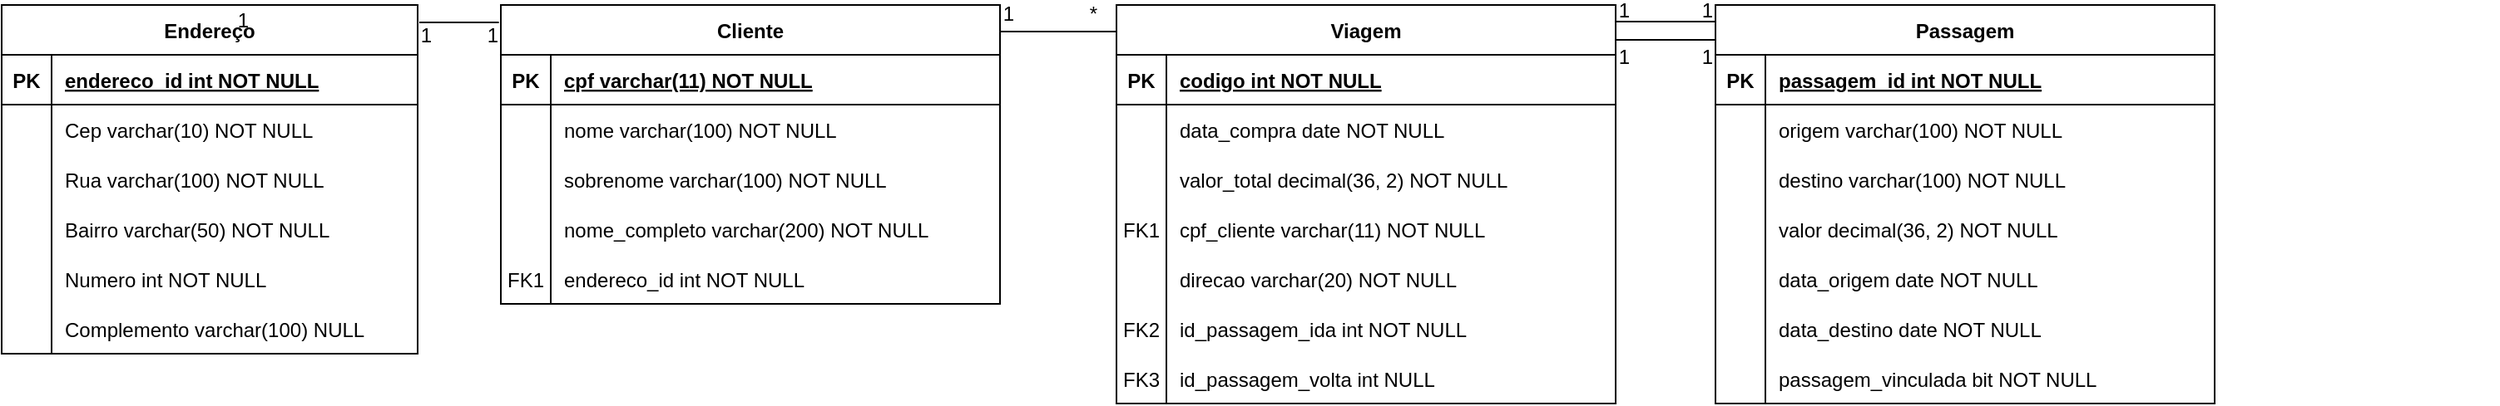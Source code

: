 <mxfile version="20.3.3" type="device"><diagram id="R2lEEEUBdFMjLlhIrx00" name="Page-1"><mxGraphModel dx="1695" dy="880" grid="1" gridSize="10" guides="1" tooltips="1" connect="1" arrows="1" fold="1" page="1" pageScale="1" pageWidth="850" pageHeight="1100" math="0" shadow="0" extFonts="Permanent Marker^https://fonts.googleapis.com/css?family=Permanent+Marker"><root><mxCell id="0"/><mxCell id="1" parent="0"/><mxCell id="BkWWQzrL0htjLLtZG8ua-108" value="" style="endArrow=none;html=1;rounded=0;" parent="1" edge="1"><mxGeometry width="50" height="50" relative="1" as="geometry"><mxPoint x="970" y="23" as="sourcePoint"/><mxPoint x="1040" y="23" as="targetPoint"/></mxGeometry></mxCell><mxCell id="C-vyLk0tnHw3VtMMgP7b-2" value="Cliente" style="shape=table;startSize=30;container=1;collapsible=1;childLayout=tableLayout;fixedRows=1;rowLines=0;fontStyle=1;align=center;resizeLast=1;" parent="1" vertex="1"><mxGeometry x="300" y="2" width="300" height="180" as="geometry"/></mxCell><mxCell id="C-vyLk0tnHw3VtMMgP7b-3" value="" style="shape=partialRectangle;collapsible=0;dropTarget=0;pointerEvents=0;fillColor=none;points=[[0,0.5],[1,0.5]];portConstraint=eastwest;top=0;left=0;right=0;bottom=1;" parent="C-vyLk0tnHw3VtMMgP7b-2" vertex="1"><mxGeometry y="30" width="300" height="30" as="geometry"/></mxCell><mxCell id="C-vyLk0tnHw3VtMMgP7b-4" value="PK" style="shape=partialRectangle;overflow=hidden;connectable=0;fillColor=none;top=0;left=0;bottom=0;right=0;fontStyle=1;" parent="C-vyLk0tnHw3VtMMgP7b-3" vertex="1"><mxGeometry width="30" height="30" as="geometry"><mxRectangle width="30" height="30" as="alternateBounds"/></mxGeometry></mxCell><mxCell id="C-vyLk0tnHw3VtMMgP7b-5" value="cpf varchar(11) NOT NULL " style="shape=partialRectangle;overflow=hidden;connectable=0;fillColor=none;top=0;left=0;bottom=0;right=0;align=left;spacingLeft=6;fontStyle=5;" parent="C-vyLk0tnHw3VtMMgP7b-3" vertex="1"><mxGeometry x="30" width="270" height="30" as="geometry"><mxRectangle width="270" height="30" as="alternateBounds"/></mxGeometry></mxCell><mxCell id="C-vyLk0tnHw3VtMMgP7b-6" value="" style="shape=partialRectangle;collapsible=0;dropTarget=0;pointerEvents=0;fillColor=none;points=[[0,0.5],[1,0.5]];portConstraint=eastwest;top=0;left=0;right=0;bottom=0;" parent="C-vyLk0tnHw3VtMMgP7b-2" vertex="1"><mxGeometry y="60" width="300" height="30" as="geometry"/></mxCell><mxCell id="C-vyLk0tnHw3VtMMgP7b-7" value="" style="shape=partialRectangle;overflow=hidden;connectable=0;fillColor=none;top=0;left=0;bottom=0;right=0;" parent="C-vyLk0tnHw3VtMMgP7b-6" vertex="1"><mxGeometry width="30" height="30" as="geometry"><mxRectangle width="30" height="30" as="alternateBounds"/></mxGeometry></mxCell><mxCell id="C-vyLk0tnHw3VtMMgP7b-8" value="nome varchar(100) NOT NULL" style="shape=partialRectangle;overflow=hidden;connectable=0;fillColor=none;top=0;left=0;bottom=0;right=0;align=left;spacingLeft=6;" parent="C-vyLk0tnHw3VtMMgP7b-6" vertex="1"><mxGeometry x="30" width="270" height="30" as="geometry"><mxRectangle width="270" height="30" as="alternateBounds"/></mxGeometry></mxCell><mxCell id="C-vyLk0tnHw3VtMMgP7b-9" value="" style="shape=partialRectangle;collapsible=0;dropTarget=0;pointerEvents=0;fillColor=none;points=[[0,0.5],[1,0.5]];portConstraint=eastwest;top=0;left=0;right=0;bottom=0;" parent="C-vyLk0tnHw3VtMMgP7b-2" vertex="1"><mxGeometry y="90" width="300" height="30" as="geometry"/></mxCell><mxCell id="C-vyLk0tnHw3VtMMgP7b-10" value="" style="shape=partialRectangle;overflow=hidden;connectable=0;fillColor=none;top=0;left=0;bottom=0;right=0;" parent="C-vyLk0tnHw3VtMMgP7b-9" vertex="1"><mxGeometry width="30" height="30" as="geometry"><mxRectangle width="30" height="30" as="alternateBounds"/></mxGeometry></mxCell><mxCell id="C-vyLk0tnHw3VtMMgP7b-11" value="sobrenome varchar(100) NOT NULL" style="shape=partialRectangle;overflow=hidden;connectable=0;fillColor=none;top=0;left=0;bottom=0;right=0;align=left;spacingLeft=6;" parent="C-vyLk0tnHw3VtMMgP7b-9" vertex="1"><mxGeometry x="30" width="270" height="30" as="geometry"><mxRectangle width="270" height="30" as="alternateBounds"/></mxGeometry></mxCell><mxCell id="BkWWQzrL0htjLLtZG8ua-31" value="" style="shape=partialRectangle;collapsible=0;dropTarget=0;pointerEvents=0;fillColor=none;points=[[0,0.5],[1,0.5]];portConstraint=eastwest;top=0;left=0;right=0;bottom=0;" parent="C-vyLk0tnHw3VtMMgP7b-2" vertex="1"><mxGeometry y="120" width="300" height="30" as="geometry"/></mxCell><mxCell id="BkWWQzrL0htjLLtZG8ua-32" value="" style="shape=partialRectangle;overflow=hidden;connectable=0;fillColor=none;top=0;left=0;bottom=0;right=0;" parent="BkWWQzrL0htjLLtZG8ua-31" vertex="1"><mxGeometry width="30" height="30" as="geometry"><mxRectangle width="30" height="30" as="alternateBounds"/></mxGeometry></mxCell><mxCell id="BkWWQzrL0htjLLtZG8ua-33" value="nome_completo varchar(200) NOT NULL" style="shape=partialRectangle;overflow=hidden;connectable=0;fillColor=none;top=0;left=0;bottom=0;right=0;align=left;spacingLeft=6;" parent="BkWWQzrL0htjLLtZG8ua-31" vertex="1"><mxGeometry x="30" width="270" height="30" as="geometry"><mxRectangle width="270" height="30" as="alternateBounds"/></mxGeometry></mxCell><mxCell id="BkWWQzrL0htjLLtZG8ua-28" value="" style="shape=partialRectangle;collapsible=0;dropTarget=0;pointerEvents=0;fillColor=none;points=[[0,0.5],[1,0.5]];portConstraint=eastwest;top=0;left=0;right=0;bottom=0;" parent="C-vyLk0tnHw3VtMMgP7b-2" vertex="1"><mxGeometry y="150" width="300" height="30" as="geometry"/></mxCell><mxCell id="BkWWQzrL0htjLLtZG8ua-29" value="FK1" style="shape=partialRectangle;overflow=hidden;connectable=0;fillColor=none;top=0;left=0;bottom=0;right=0;" parent="BkWWQzrL0htjLLtZG8ua-28" vertex="1"><mxGeometry width="30" height="30" as="geometry"><mxRectangle width="30" height="30" as="alternateBounds"/></mxGeometry></mxCell><mxCell id="BkWWQzrL0htjLLtZG8ua-30" value="endereco_id int NOT NULL" style="shape=partialRectangle;overflow=hidden;connectable=0;fillColor=none;top=0;left=0;bottom=0;right=0;align=left;spacingLeft=6;" parent="BkWWQzrL0htjLLtZG8ua-28" vertex="1"><mxGeometry x="30" width="270" height="30" as="geometry"><mxRectangle width="270" height="30" as="alternateBounds"/></mxGeometry></mxCell><mxCell id="C-vyLk0tnHw3VtMMgP7b-23" value="Endereço" style="shape=table;startSize=30;container=1;collapsible=1;childLayout=tableLayout;fixedRows=1;rowLines=0;fontStyle=1;align=center;resizeLast=1;" parent="1" vertex="1"><mxGeometry y="2" width="250" height="210" as="geometry"/></mxCell><mxCell id="C-vyLk0tnHw3VtMMgP7b-24" value="" style="shape=partialRectangle;collapsible=0;dropTarget=0;pointerEvents=0;fillColor=none;points=[[0,0.5],[1,0.5]];portConstraint=eastwest;top=0;left=0;right=0;bottom=1;" parent="C-vyLk0tnHw3VtMMgP7b-23" vertex="1"><mxGeometry y="30" width="250" height="30" as="geometry"/></mxCell><mxCell id="C-vyLk0tnHw3VtMMgP7b-25" value="PK" style="shape=partialRectangle;overflow=hidden;connectable=0;fillColor=none;top=0;left=0;bottom=0;right=0;fontStyle=1;" parent="C-vyLk0tnHw3VtMMgP7b-24" vertex="1"><mxGeometry width="30" height="30" as="geometry"><mxRectangle width="30" height="30" as="alternateBounds"/></mxGeometry></mxCell><mxCell id="C-vyLk0tnHw3VtMMgP7b-26" value="endereco_id int NOT NULL " style="shape=partialRectangle;overflow=hidden;connectable=0;fillColor=none;top=0;left=0;bottom=0;right=0;align=left;spacingLeft=6;fontStyle=5;" parent="C-vyLk0tnHw3VtMMgP7b-24" vertex="1"><mxGeometry x="30" width="220" height="30" as="geometry"><mxRectangle width="220" height="30" as="alternateBounds"/></mxGeometry></mxCell><mxCell id="C-vyLk0tnHw3VtMMgP7b-27" value="" style="shape=partialRectangle;collapsible=0;dropTarget=0;pointerEvents=0;fillColor=none;points=[[0,0.5],[1,0.5]];portConstraint=eastwest;top=0;left=0;right=0;bottom=0;" parent="C-vyLk0tnHw3VtMMgP7b-23" vertex="1"><mxGeometry y="60" width="250" height="30" as="geometry"/></mxCell><mxCell id="C-vyLk0tnHw3VtMMgP7b-28" value="" style="shape=partialRectangle;overflow=hidden;connectable=0;fillColor=none;top=0;left=0;bottom=0;right=0;" parent="C-vyLk0tnHw3VtMMgP7b-27" vertex="1"><mxGeometry width="30" height="30" as="geometry"><mxRectangle width="30" height="30" as="alternateBounds"/></mxGeometry></mxCell><mxCell id="C-vyLk0tnHw3VtMMgP7b-29" value="Cep varchar(10) NOT NULL" style="shape=partialRectangle;overflow=hidden;connectable=0;fillColor=none;top=0;left=0;bottom=0;right=0;align=left;spacingLeft=6;" parent="C-vyLk0tnHw3VtMMgP7b-27" vertex="1"><mxGeometry x="30" width="220" height="30" as="geometry"><mxRectangle width="220" height="30" as="alternateBounds"/></mxGeometry></mxCell><mxCell id="BkWWQzrL0htjLLtZG8ua-1" value="" style="shape=partialRectangle;collapsible=0;dropTarget=0;pointerEvents=0;fillColor=none;points=[[0,0.5],[1,0.5]];portConstraint=eastwest;top=0;left=0;right=0;bottom=0;" parent="C-vyLk0tnHw3VtMMgP7b-23" vertex="1"><mxGeometry y="90" width="250" height="30" as="geometry"/></mxCell><mxCell id="BkWWQzrL0htjLLtZG8ua-2" value="" style="shape=partialRectangle;overflow=hidden;connectable=0;fillColor=none;top=0;left=0;bottom=0;right=0;" parent="BkWWQzrL0htjLLtZG8ua-1" vertex="1"><mxGeometry width="30" height="30" as="geometry"><mxRectangle width="30" height="30" as="alternateBounds"/></mxGeometry></mxCell><mxCell id="BkWWQzrL0htjLLtZG8ua-3" value="Rua varchar(100) NOT NULL" style="shape=partialRectangle;overflow=hidden;connectable=0;fillColor=none;top=0;left=0;bottom=0;right=0;align=left;spacingLeft=6;" parent="BkWWQzrL0htjLLtZG8ua-1" vertex="1"><mxGeometry x="30" width="220" height="30" as="geometry"><mxRectangle width="220" height="30" as="alternateBounds"/></mxGeometry></mxCell><mxCell id="BkWWQzrL0htjLLtZG8ua-4" value="" style="shape=partialRectangle;collapsible=0;dropTarget=0;pointerEvents=0;fillColor=none;points=[[0,0.5],[1,0.5]];portConstraint=eastwest;top=0;left=0;right=0;bottom=0;" parent="C-vyLk0tnHw3VtMMgP7b-23" vertex="1"><mxGeometry y="120" width="250" height="30" as="geometry"/></mxCell><mxCell id="BkWWQzrL0htjLLtZG8ua-5" value="" style="shape=partialRectangle;overflow=hidden;connectable=0;fillColor=none;top=0;left=0;bottom=0;right=0;" parent="BkWWQzrL0htjLLtZG8ua-4" vertex="1"><mxGeometry width="30" height="30" as="geometry"><mxRectangle width="30" height="30" as="alternateBounds"/></mxGeometry></mxCell><mxCell id="BkWWQzrL0htjLLtZG8ua-6" value="Bairro varchar(50) NOT NULL" style="shape=partialRectangle;overflow=hidden;connectable=0;fillColor=none;top=0;left=0;bottom=0;right=0;align=left;spacingLeft=6;" parent="BkWWQzrL0htjLLtZG8ua-4" vertex="1"><mxGeometry x="30" width="220" height="30" as="geometry"><mxRectangle width="220" height="30" as="alternateBounds"/></mxGeometry></mxCell><mxCell id="BkWWQzrL0htjLLtZG8ua-7" value="" style="shape=partialRectangle;collapsible=0;dropTarget=0;pointerEvents=0;fillColor=none;points=[[0,0.5],[1,0.5]];portConstraint=eastwest;top=0;left=0;right=0;bottom=0;" parent="C-vyLk0tnHw3VtMMgP7b-23" vertex="1"><mxGeometry y="150" width="250" height="30" as="geometry"/></mxCell><mxCell id="BkWWQzrL0htjLLtZG8ua-8" value="" style="shape=partialRectangle;overflow=hidden;connectable=0;fillColor=none;top=0;left=0;bottom=0;right=0;" parent="BkWWQzrL0htjLLtZG8ua-7" vertex="1"><mxGeometry width="30" height="30" as="geometry"><mxRectangle width="30" height="30" as="alternateBounds"/></mxGeometry></mxCell><mxCell id="BkWWQzrL0htjLLtZG8ua-9" value="Numero int NOT NULL" style="shape=partialRectangle;overflow=hidden;connectable=0;fillColor=none;top=0;left=0;bottom=0;right=0;align=left;spacingLeft=6;" parent="BkWWQzrL0htjLLtZG8ua-7" vertex="1"><mxGeometry x="30" width="220" height="30" as="geometry"><mxRectangle width="220" height="30" as="alternateBounds"/></mxGeometry></mxCell><mxCell id="BkWWQzrL0htjLLtZG8ua-10" value="" style="shape=partialRectangle;collapsible=0;dropTarget=0;pointerEvents=0;fillColor=none;points=[[0,0.5],[1,0.5]];portConstraint=eastwest;top=0;left=0;right=0;bottom=0;" parent="C-vyLk0tnHw3VtMMgP7b-23" vertex="1"><mxGeometry y="180" width="250" height="30" as="geometry"/></mxCell><mxCell id="BkWWQzrL0htjLLtZG8ua-11" value="" style="shape=partialRectangle;overflow=hidden;connectable=0;fillColor=none;top=0;left=0;bottom=0;right=0;" parent="BkWWQzrL0htjLLtZG8ua-10" vertex="1"><mxGeometry width="30" height="30" as="geometry"><mxRectangle width="30" height="30" as="alternateBounds"/></mxGeometry></mxCell><mxCell id="BkWWQzrL0htjLLtZG8ua-12" value="Complemento varchar(100) NULL" style="shape=partialRectangle;overflow=hidden;connectable=0;fillColor=none;top=0;left=0;bottom=0;right=0;align=left;spacingLeft=6;" parent="BkWWQzrL0htjLLtZG8ua-10" vertex="1"><mxGeometry x="30" width="220" height="30" as="geometry"><mxRectangle width="220" height="30" as="alternateBounds"/></mxGeometry></mxCell><mxCell id="BkWWQzrL0htjLLtZG8ua-61" value="Viagem" style="shape=table;startSize=30;container=1;collapsible=1;childLayout=tableLayout;fixedRows=1;rowLines=0;fontStyle=1;align=center;resizeLast=1;" parent="1" vertex="1"><mxGeometry x="670" y="2" width="300" height="240" as="geometry"/></mxCell><mxCell id="BkWWQzrL0htjLLtZG8ua-62" value="" style="shape=partialRectangle;collapsible=0;dropTarget=0;pointerEvents=0;fillColor=none;points=[[0,0.5],[1,0.5]];portConstraint=eastwest;top=0;left=0;right=0;bottom=1;" parent="BkWWQzrL0htjLLtZG8ua-61" vertex="1"><mxGeometry y="30" width="300" height="30" as="geometry"/></mxCell><mxCell id="BkWWQzrL0htjLLtZG8ua-63" value="PK" style="shape=partialRectangle;overflow=hidden;connectable=0;fillColor=none;top=0;left=0;bottom=0;right=0;fontStyle=1;" parent="BkWWQzrL0htjLLtZG8ua-62" vertex="1"><mxGeometry width="30" height="30" as="geometry"><mxRectangle width="30" height="30" as="alternateBounds"/></mxGeometry></mxCell><mxCell id="BkWWQzrL0htjLLtZG8ua-64" value="codigo int NOT NULL " style="shape=partialRectangle;overflow=hidden;connectable=0;fillColor=none;top=0;left=0;bottom=0;right=0;align=left;spacingLeft=6;fontStyle=5;" parent="BkWWQzrL0htjLLtZG8ua-62" vertex="1"><mxGeometry x="30" width="270" height="30" as="geometry"><mxRectangle width="270" height="30" as="alternateBounds"/></mxGeometry></mxCell><mxCell id="BkWWQzrL0htjLLtZG8ua-74" value="" style="shape=partialRectangle;collapsible=0;dropTarget=0;pointerEvents=0;fillColor=none;points=[[0,0.5],[1,0.5]];portConstraint=eastwest;top=0;left=0;right=0;bottom=0;" parent="BkWWQzrL0htjLLtZG8ua-61" vertex="1"><mxGeometry y="60" width="300" height="30" as="geometry"/></mxCell><mxCell id="BkWWQzrL0htjLLtZG8ua-75" value="" style="shape=partialRectangle;overflow=hidden;connectable=0;fillColor=none;top=0;left=0;bottom=0;right=0;" parent="BkWWQzrL0htjLLtZG8ua-74" vertex="1"><mxGeometry width="30" height="30" as="geometry"><mxRectangle width="30" height="30" as="alternateBounds"/></mxGeometry></mxCell><mxCell id="BkWWQzrL0htjLLtZG8ua-76" value="data_compra date NOT NULL" style="shape=partialRectangle;overflow=hidden;connectable=0;fillColor=none;top=0;left=0;bottom=0;right=0;align=left;spacingLeft=6;" parent="BkWWQzrL0htjLLtZG8ua-74" vertex="1"><mxGeometry x="30" width="270" height="30" as="geometry"><mxRectangle width="270" height="30" as="alternateBounds"/></mxGeometry></mxCell><mxCell id="BkWWQzrL0htjLLtZG8ua-71" value="" style="shape=partialRectangle;collapsible=0;dropTarget=0;pointerEvents=0;fillColor=none;points=[[0,0.5],[1,0.5]];portConstraint=eastwest;top=0;left=0;right=0;bottom=0;" parent="BkWWQzrL0htjLLtZG8ua-61" vertex="1"><mxGeometry y="90" width="300" height="30" as="geometry"/></mxCell><mxCell id="BkWWQzrL0htjLLtZG8ua-72" value="" style="shape=partialRectangle;overflow=hidden;connectable=0;fillColor=none;top=0;left=0;bottom=0;right=0;" parent="BkWWQzrL0htjLLtZG8ua-71" vertex="1"><mxGeometry width="30" height="30" as="geometry"><mxRectangle width="30" height="30" as="alternateBounds"/></mxGeometry></mxCell><mxCell id="BkWWQzrL0htjLLtZG8ua-73" value="valor_total decimal(36, 2) NOT NULL" style="shape=partialRectangle;overflow=hidden;connectable=0;fillColor=none;top=0;left=0;bottom=0;right=0;align=left;spacingLeft=6;" parent="BkWWQzrL0htjLLtZG8ua-71" vertex="1"><mxGeometry x="30" width="270" height="30" as="geometry"><mxRectangle width="270" height="30" as="alternateBounds"/></mxGeometry></mxCell><mxCell id="BkWWQzrL0htjLLtZG8ua-68" value="" style="shape=partialRectangle;collapsible=0;dropTarget=0;pointerEvents=0;fillColor=none;points=[[0,0.5],[1,0.5]];portConstraint=eastwest;top=0;left=0;right=0;bottom=0;" parent="BkWWQzrL0htjLLtZG8ua-61" vertex="1"><mxGeometry y="120" width="300" height="30" as="geometry"/></mxCell><mxCell id="BkWWQzrL0htjLLtZG8ua-69" value="FK1" style="shape=partialRectangle;overflow=hidden;connectable=0;fillColor=none;top=0;left=0;bottom=0;right=0;" parent="BkWWQzrL0htjLLtZG8ua-68" vertex="1"><mxGeometry width="30" height="30" as="geometry"><mxRectangle width="30" height="30" as="alternateBounds"/></mxGeometry></mxCell><mxCell id="BkWWQzrL0htjLLtZG8ua-70" value="cpf_cliente varchar(11) NOT NULL" style="shape=partialRectangle;overflow=hidden;connectable=0;fillColor=none;top=0;left=0;bottom=0;right=0;align=left;spacingLeft=6;" parent="BkWWQzrL0htjLLtZG8ua-68" vertex="1"><mxGeometry x="30" width="270" height="30" as="geometry"><mxRectangle width="270" height="30" as="alternateBounds"/></mxGeometry></mxCell><mxCell id="BkWWQzrL0htjLLtZG8ua-77" value="" style="shape=partialRectangle;collapsible=0;dropTarget=0;pointerEvents=0;fillColor=none;points=[[0,0.5],[1,0.5]];portConstraint=eastwest;top=0;left=0;right=0;bottom=0;" parent="BkWWQzrL0htjLLtZG8ua-61" vertex="1"><mxGeometry y="150" width="300" height="30" as="geometry"/></mxCell><mxCell id="BkWWQzrL0htjLLtZG8ua-78" value="" style="shape=partialRectangle;overflow=hidden;connectable=0;fillColor=none;top=0;left=0;bottom=0;right=0;" parent="BkWWQzrL0htjLLtZG8ua-77" vertex="1"><mxGeometry width="30" height="30" as="geometry"><mxRectangle width="30" height="30" as="alternateBounds"/></mxGeometry></mxCell><mxCell id="BkWWQzrL0htjLLtZG8ua-79" value="direcao varchar(20) NOT NULL" style="shape=partialRectangle;overflow=hidden;connectable=0;fillColor=none;top=0;left=0;bottom=0;right=0;align=left;spacingLeft=6;" parent="BkWWQzrL0htjLLtZG8ua-77" vertex="1"><mxGeometry x="30" width="270" height="30" as="geometry"><mxRectangle width="270" height="30" as="alternateBounds"/></mxGeometry></mxCell><mxCell id="BkWWQzrL0htjLLtZG8ua-98" value="" style="shape=partialRectangle;collapsible=0;dropTarget=0;pointerEvents=0;fillColor=none;points=[[0,0.5],[1,0.5]];portConstraint=eastwest;top=0;left=0;right=0;bottom=0;" parent="BkWWQzrL0htjLLtZG8ua-61" vertex="1"><mxGeometry y="180" width="300" height="30" as="geometry"/></mxCell><mxCell id="BkWWQzrL0htjLLtZG8ua-99" value="FK2" style="shape=partialRectangle;overflow=hidden;connectable=0;fillColor=none;top=0;left=0;bottom=0;right=0;" parent="BkWWQzrL0htjLLtZG8ua-98" vertex="1"><mxGeometry width="30" height="30" as="geometry"><mxRectangle width="30" height="30" as="alternateBounds"/></mxGeometry></mxCell><mxCell id="BkWWQzrL0htjLLtZG8ua-100" value="id_passagem_ida int NOT NULL" style="shape=partialRectangle;overflow=hidden;connectable=0;fillColor=none;top=0;left=0;bottom=0;right=0;align=left;spacingLeft=6;" parent="BkWWQzrL0htjLLtZG8ua-98" vertex="1"><mxGeometry x="30" width="270" height="30" as="geometry"><mxRectangle width="270" height="30" as="alternateBounds"/></mxGeometry></mxCell><mxCell id="BkWWQzrL0htjLLtZG8ua-101" value="" style="shape=partialRectangle;collapsible=0;dropTarget=0;pointerEvents=0;fillColor=none;points=[[0,0.5],[1,0.5]];portConstraint=eastwest;top=0;left=0;right=0;bottom=0;" parent="BkWWQzrL0htjLLtZG8ua-61" vertex="1"><mxGeometry y="210" width="300" height="30" as="geometry"/></mxCell><mxCell id="BkWWQzrL0htjLLtZG8ua-102" value="FK3" style="shape=partialRectangle;overflow=hidden;connectable=0;fillColor=none;top=0;left=0;bottom=0;right=0;" parent="BkWWQzrL0htjLLtZG8ua-101" vertex="1"><mxGeometry width="30" height="30" as="geometry"><mxRectangle width="30" height="30" as="alternateBounds"/></mxGeometry></mxCell><mxCell id="BkWWQzrL0htjLLtZG8ua-103" value="id_passagem_volta int NULL" style="shape=partialRectangle;overflow=hidden;connectable=0;fillColor=none;top=0;left=0;bottom=0;right=0;align=left;spacingLeft=6;" parent="BkWWQzrL0htjLLtZG8ua-101" vertex="1"><mxGeometry x="30" width="270" height="30" as="geometry"><mxRectangle width="270" height="30" as="alternateBounds"/></mxGeometry></mxCell><mxCell id="BkWWQzrL0htjLLtZG8ua-104" value="" style="endArrow=none;html=1;rounded=0;exitX=1.004;exitY=0.05;exitDx=0;exitDy=0;exitPerimeter=0;entryX=-0.004;entryY=0.058;entryDx=0;entryDy=0;entryPerimeter=0;" parent="1" source="C-vyLk0tnHw3VtMMgP7b-23" target="C-vyLk0tnHw3VtMMgP7b-2" edge="1"><mxGeometry width="50" height="50" relative="1" as="geometry"><mxPoint x="470" y="292" as="sourcePoint"/><mxPoint x="520" y="242" as="targetPoint"/></mxGeometry></mxCell><mxCell id="BkWWQzrL0htjLLtZG8ua-106" value="" style="endArrow=none;html=1;rounded=0;" parent="1" edge="1"><mxGeometry width="50" height="50" relative="1" as="geometry"><mxPoint x="600" y="18" as="sourcePoint"/><mxPoint x="670" y="18" as="targetPoint"/></mxGeometry></mxCell><mxCell id="BkWWQzrL0htjLLtZG8ua-107" value="" style="endArrow=none;html=1;rounded=0;" parent="1" edge="1"><mxGeometry width="50" height="50" relative="1" as="geometry"><mxPoint x="970" y="12" as="sourcePoint"/><mxPoint x="1040" y="12" as="targetPoint"/></mxGeometry></mxCell><mxCell id="BkWWQzrL0htjLLtZG8ua-42" value="Passagem" style="shape=table;startSize=30;container=1;collapsible=1;childLayout=tableLayout;fixedRows=1;rowLines=0;fontStyle=1;align=center;resizeLast=1;" parent="1" vertex="1"><mxGeometry x="1030" y="2" width="300" height="240" as="geometry"/></mxCell><mxCell id="BkWWQzrL0htjLLtZG8ua-43" value="" style="shape=partialRectangle;collapsible=0;dropTarget=0;pointerEvents=0;fillColor=none;points=[[0,0.5],[1,0.5]];portConstraint=eastwest;top=0;left=0;right=0;bottom=1;" parent="BkWWQzrL0htjLLtZG8ua-42" vertex="1"><mxGeometry y="30" width="300" height="30" as="geometry"/></mxCell><mxCell id="BkWWQzrL0htjLLtZG8ua-44" value="PK" style="shape=partialRectangle;overflow=hidden;connectable=0;fillColor=none;top=0;left=0;bottom=0;right=0;fontStyle=1;" parent="BkWWQzrL0htjLLtZG8ua-43" vertex="1"><mxGeometry width="30" height="30" as="geometry"><mxRectangle width="30" height="30" as="alternateBounds"/></mxGeometry></mxCell><mxCell id="BkWWQzrL0htjLLtZG8ua-45" value="passagem_id int NOT NULL " style="shape=partialRectangle;overflow=hidden;connectable=0;fillColor=none;top=0;left=0;bottom=0;right=0;align=left;spacingLeft=6;fontStyle=5;" parent="BkWWQzrL0htjLLtZG8ua-43" vertex="1"><mxGeometry x="30" width="270" height="30" as="geometry"><mxRectangle width="270" height="30" as="alternateBounds"/></mxGeometry></mxCell><mxCell id="BkWWQzrL0htjLLtZG8ua-46" value="" style="shape=partialRectangle;collapsible=0;dropTarget=0;pointerEvents=0;fillColor=none;points=[[0,0.5],[1,0.5]];portConstraint=eastwest;top=0;left=0;right=0;bottom=0;" parent="BkWWQzrL0htjLLtZG8ua-42" vertex="1"><mxGeometry y="60" width="300" height="30" as="geometry"/></mxCell><mxCell id="BkWWQzrL0htjLLtZG8ua-47" value="" style="shape=partialRectangle;overflow=hidden;connectable=0;fillColor=none;top=0;left=0;bottom=0;right=0;" parent="BkWWQzrL0htjLLtZG8ua-46" vertex="1"><mxGeometry width="30" height="30" as="geometry"><mxRectangle width="30" height="30" as="alternateBounds"/></mxGeometry></mxCell><mxCell id="BkWWQzrL0htjLLtZG8ua-48" value="origem varchar(100) NOT NULL" style="shape=partialRectangle;overflow=hidden;connectable=0;fillColor=none;top=0;left=0;bottom=0;right=0;align=left;spacingLeft=6;" parent="BkWWQzrL0htjLLtZG8ua-46" vertex="1"><mxGeometry x="30" width="270" height="30" as="geometry"><mxRectangle width="270" height="30" as="alternateBounds"/></mxGeometry></mxCell><mxCell id="BkWWQzrL0htjLLtZG8ua-49" value="" style="shape=partialRectangle;collapsible=0;dropTarget=0;pointerEvents=0;fillColor=none;points=[[0,0.5],[1,0.5]];portConstraint=eastwest;top=0;left=0;right=0;bottom=0;" parent="BkWWQzrL0htjLLtZG8ua-42" vertex="1"><mxGeometry y="90" width="300" height="30" as="geometry"/></mxCell><mxCell id="BkWWQzrL0htjLLtZG8ua-50" value="" style="shape=partialRectangle;overflow=hidden;connectable=0;fillColor=none;top=0;left=0;bottom=0;right=0;" parent="BkWWQzrL0htjLLtZG8ua-49" vertex="1"><mxGeometry width="30" height="30" as="geometry"><mxRectangle width="30" height="30" as="alternateBounds"/></mxGeometry></mxCell><mxCell id="BkWWQzrL0htjLLtZG8ua-51" value="destino varchar(100) NOT NULL" style="shape=partialRectangle;overflow=hidden;connectable=0;fillColor=none;top=0;left=0;bottom=0;right=0;align=left;spacingLeft=6;" parent="BkWWQzrL0htjLLtZG8ua-49" vertex="1"><mxGeometry x="30" width="270" height="30" as="geometry"><mxRectangle width="270" height="30" as="alternateBounds"/></mxGeometry></mxCell><mxCell id="BkWWQzrL0htjLLtZG8ua-52" value="" style="shape=partialRectangle;collapsible=0;dropTarget=0;pointerEvents=0;fillColor=none;points=[[0,0.5],[1,0.5]];portConstraint=eastwest;top=0;left=0;right=0;bottom=0;" parent="BkWWQzrL0htjLLtZG8ua-42" vertex="1"><mxGeometry y="120" width="300" height="30" as="geometry"/></mxCell><mxCell id="BkWWQzrL0htjLLtZG8ua-53" value="" style="shape=partialRectangle;overflow=hidden;connectable=0;fillColor=none;top=0;left=0;bottom=0;right=0;" parent="BkWWQzrL0htjLLtZG8ua-52" vertex="1"><mxGeometry width="30" height="30" as="geometry"><mxRectangle width="30" height="30" as="alternateBounds"/></mxGeometry></mxCell><mxCell id="BkWWQzrL0htjLLtZG8ua-54" value="valor decimal(36, 2) NOT NULL" style="shape=partialRectangle;overflow=hidden;connectable=0;fillColor=none;top=0;left=0;bottom=0;right=0;align=left;spacingLeft=6;" parent="BkWWQzrL0htjLLtZG8ua-52" vertex="1"><mxGeometry x="30" width="270" height="30" as="geometry"><mxRectangle width="270" height="30" as="alternateBounds"/></mxGeometry></mxCell><mxCell id="BkWWQzrL0htjLLtZG8ua-55" value="" style="shape=partialRectangle;collapsible=0;dropTarget=0;pointerEvents=0;fillColor=none;points=[[0,0.5],[1,0.5]];portConstraint=eastwest;top=0;left=0;right=0;bottom=0;" parent="BkWWQzrL0htjLLtZG8ua-42" vertex="1"><mxGeometry y="150" width="300" height="30" as="geometry"/></mxCell><mxCell id="BkWWQzrL0htjLLtZG8ua-56" value="" style="shape=partialRectangle;overflow=hidden;connectable=0;fillColor=none;top=0;left=0;bottom=0;right=0;" parent="BkWWQzrL0htjLLtZG8ua-55" vertex="1"><mxGeometry width="30" height="30" as="geometry"><mxRectangle width="30" height="30" as="alternateBounds"/></mxGeometry></mxCell><mxCell id="BkWWQzrL0htjLLtZG8ua-57" value="data_origem date NOT NULL" style="shape=partialRectangle;overflow=hidden;connectable=0;fillColor=none;top=0;left=0;bottom=0;right=0;align=left;spacingLeft=6;" parent="BkWWQzrL0htjLLtZG8ua-55" vertex="1"><mxGeometry x="30" width="270" height="30" as="geometry"><mxRectangle width="270" height="30" as="alternateBounds"/></mxGeometry></mxCell><mxCell id="BkWWQzrL0htjLLtZG8ua-58" value="" style="shape=partialRectangle;collapsible=0;dropTarget=0;pointerEvents=0;fillColor=none;points=[[0,0.5],[1,0.5]];portConstraint=eastwest;top=0;left=0;right=0;bottom=0;" parent="BkWWQzrL0htjLLtZG8ua-42" vertex="1"><mxGeometry y="180" width="300" height="30" as="geometry"/></mxCell><mxCell id="BkWWQzrL0htjLLtZG8ua-59" value="" style="shape=partialRectangle;overflow=hidden;connectable=0;fillColor=none;top=0;left=0;bottom=0;right=0;" parent="BkWWQzrL0htjLLtZG8ua-58" vertex="1"><mxGeometry width="30" height="30" as="geometry"><mxRectangle width="30" height="30" as="alternateBounds"/></mxGeometry></mxCell><mxCell id="BkWWQzrL0htjLLtZG8ua-60" value="data_destino date NOT NULL" style="shape=partialRectangle;overflow=hidden;connectable=0;fillColor=none;top=0;left=0;bottom=0;right=0;align=left;spacingLeft=6;" parent="BkWWQzrL0htjLLtZG8ua-58" vertex="1"><mxGeometry x="30" width="270" height="30" as="geometry"><mxRectangle width="270" height="30" as="alternateBounds"/></mxGeometry></mxCell><mxCell id="BoZVclgmg4sk0XF_atoU-1" value="" style="shape=partialRectangle;collapsible=0;dropTarget=0;pointerEvents=0;fillColor=none;points=[[0,0.5],[1,0.5]];portConstraint=eastwest;top=0;left=0;right=0;bottom=0;" vertex="1" parent="BkWWQzrL0htjLLtZG8ua-42"><mxGeometry y="210" width="300" height="30" as="geometry"/></mxCell><mxCell id="BoZVclgmg4sk0XF_atoU-2" value="" style="shape=partialRectangle;overflow=hidden;connectable=0;fillColor=none;top=0;left=0;bottom=0;right=0;" vertex="1" parent="BoZVclgmg4sk0XF_atoU-1"><mxGeometry width="30" height="30" as="geometry"><mxRectangle width="30" height="30" as="alternateBounds"/></mxGeometry></mxCell><mxCell id="BoZVclgmg4sk0XF_atoU-3" value="passagem_vinculada bit NOT NULL" style="shape=partialRectangle;overflow=hidden;connectable=0;fillColor=none;top=0;left=0;bottom=0;right=0;align=left;spacingLeft=6;" vertex="1" parent="BoZVclgmg4sk0XF_atoU-1"><mxGeometry x="30" width="270" height="30" as="geometry"><mxRectangle width="270" height="30" as="alternateBounds"/></mxGeometry></mxCell><mxCell id="BkWWQzrL0htjLLtZG8ua-109" value="1" style="resizable=0;align=right;verticalAlign=bottom;labelBackgroundColor=none;fontSize=12;" parent="1" connectable="0" vertex="1"><mxGeometry x="940" y="79" as="geometry"><mxPoint x="-790" y="-59" as="offset"/></mxGeometry></mxCell><mxCell id="BkWWQzrL0htjLLtZG8ua-112" value="1" style="resizable=0;align=right;verticalAlign=bottom;labelBackgroundColor=none;fontSize=12;" parent="1" connectable="0" vertex="1"><mxGeometry x="1080" y="79" as="geometry"><mxPoint x="-470" y="-63" as="offset"/></mxGeometry></mxCell><mxCell id="BkWWQzrL0htjLLtZG8ua-113" value="1" style="resizable=0;align=right;verticalAlign=bottom;labelBackgroundColor=none;fontSize=12;" parent="1" connectable="0" vertex="1"><mxGeometry x="730" y="92" as="geometry"><mxPoint x="-470" y="-63" as="offset"/></mxGeometry></mxCell><mxCell id="BkWWQzrL0htjLLtZG8ua-114" value="1" style="resizable=0;align=right;verticalAlign=bottom;labelBackgroundColor=none;fontSize=12;" parent="1" connectable="0" vertex="1"><mxGeometry x="770" y="92" as="geometry"><mxPoint x="-470" y="-63" as="offset"/></mxGeometry></mxCell><mxCell id="BkWWQzrL0htjLLtZG8ua-115" value="*" style="resizable=0;align=right;verticalAlign=bottom;labelBackgroundColor=none;fontSize=12;" parent="1" connectable="0" vertex="1"><mxGeometry x="1130" y="79" as="geometry"><mxPoint x="-470" y="-63" as="offset"/></mxGeometry></mxCell><mxCell id="BkWWQzrL0htjLLtZG8ua-116" value="1" style="resizable=0;align=right;verticalAlign=bottom;labelBackgroundColor=none;fontSize=12;" parent="1" connectable="0" vertex="1"><mxGeometry x="1450" y="77" as="geometry"><mxPoint x="-470" y="-63" as="offset"/></mxGeometry></mxCell><mxCell id="BkWWQzrL0htjLLtZG8ua-117" value="1" style="resizable=0;align=right;verticalAlign=bottom;labelBackgroundColor=none;fontSize=12;" parent="1" connectable="0" vertex="1"><mxGeometry x="1500" y="77" as="geometry"><mxPoint x="-470" y="-63" as="offset"/></mxGeometry></mxCell><mxCell id="BkWWQzrL0htjLLtZG8ua-118" value="1" style="resizable=0;align=right;verticalAlign=bottom;labelBackgroundColor=none;fontSize=12;" parent="1" connectable="0" vertex="1"><mxGeometry x="1500" y="105" as="geometry"><mxPoint x="-470" y="-63" as="offset"/></mxGeometry></mxCell><mxCell id="BkWWQzrL0htjLLtZG8ua-119" value="1" style="resizable=0;align=right;verticalAlign=bottom;labelBackgroundColor=none;fontSize=12;" parent="1" connectable="0" vertex="1"><mxGeometry x="1450" y="105" as="geometry"><mxPoint x="-470" y="-63" as="offset"/></mxGeometry></mxCell></root></mxGraphModel></diagram></mxfile>